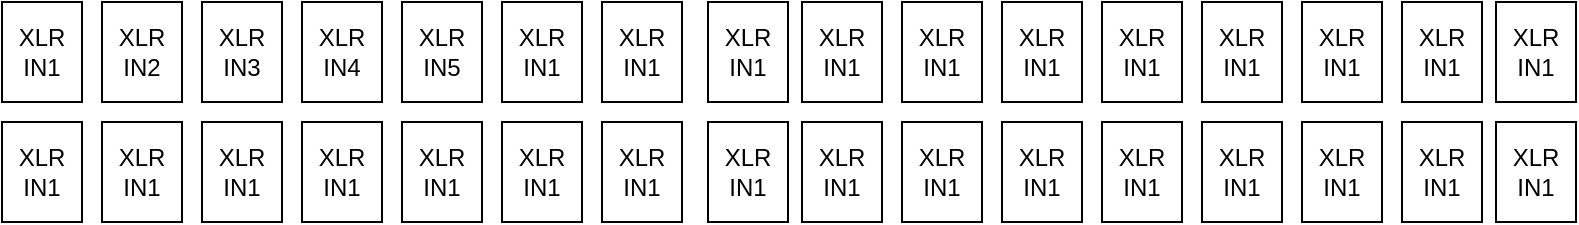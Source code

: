 <mxfile version="21.6.8" type="github">
  <diagram name="Pagina-1" id="InURAMPZYblSBHTQdXdy">
    <mxGraphModel dx="1423" dy="783" grid="1" gridSize="10" guides="1" tooltips="1" connect="1" arrows="1" fold="1" page="1" pageScale="1" pageWidth="827" pageHeight="1169" math="0" shadow="0">
      <root>
        <mxCell id="0" />
        <mxCell id="1" parent="0" />
        <mxCell id="Id2yi0CTfCnAcxIZ-awq-1" value="XLR IN1" style="rounded=0;whiteSpace=wrap;html=1;" vertex="1" parent="1">
          <mxGeometry x="20" y="90" width="40" height="50" as="geometry" />
        </mxCell>
        <mxCell id="Id2yi0CTfCnAcxIZ-awq-2" value="XLR IN2" style="rounded=0;whiteSpace=wrap;html=1;" vertex="1" parent="1">
          <mxGeometry x="70" y="90" width="40" height="50" as="geometry" />
        </mxCell>
        <mxCell id="Id2yi0CTfCnAcxIZ-awq-3" value="XLR IN3" style="rounded=0;whiteSpace=wrap;html=1;" vertex="1" parent="1">
          <mxGeometry x="120" y="90" width="40" height="50" as="geometry" />
        </mxCell>
        <mxCell id="Id2yi0CTfCnAcxIZ-awq-4" value="XLR IN4" style="rounded=0;whiteSpace=wrap;html=1;" vertex="1" parent="1">
          <mxGeometry x="170" y="90" width="40" height="50" as="geometry" />
        </mxCell>
        <mxCell id="Id2yi0CTfCnAcxIZ-awq-5" value="XLR IN5" style="rounded=0;whiteSpace=wrap;html=1;" vertex="1" parent="1">
          <mxGeometry x="220" y="90" width="40" height="50" as="geometry" />
        </mxCell>
        <mxCell id="Id2yi0CTfCnAcxIZ-awq-6" value="XLR IN1" style="rounded=0;whiteSpace=wrap;html=1;" vertex="1" parent="1">
          <mxGeometry x="270" y="90" width="40" height="50" as="geometry" />
        </mxCell>
        <mxCell id="Id2yi0CTfCnAcxIZ-awq-7" value="XLR IN1" style="rounded=0;whiteSpace=wrap;html=1;" vertex="1" parent="1">
          <mxGeometry x="320" y="90" width="40" height="50" as="geometry" />
        </mxCell>
        <mxCell id="Id2yi0CTfCnAcxIZ-awq-8" value="XLR IN1" style="rounded=0;whiteSpace=wrap;html=1;" vertex="1" parent="1">
          <mxGeometry x="373" y="90" width="40" height="50" as="geometry" />
        </mxCell>
        <mxCell id="Id2yi0CTfCnAcxIZ-awq-9" value="XLR IN1" style="rounded=0;whiteSpace=wrap;html=1;" vertex="1" parent="1">
          <mxGeometry x="420" y="90" width="40" height="50" as="geometry" />
        </mxCell>
        <mxCell id="Id2yi0CTfCnAcxIZ-awq-10" value="XLR IN1" style="rounded=0;whiteSpace=wrap;html=1;" vertex="1" parent="1">
          <mxGeometry x="520" y="90" width="40" height="50" as="geometry" />
        </mxCell>
        <mxCell id="Id2yi0CTfCnAcxIZ-awq-11" value="XLR IN1" style="rounded=0;whiteSpace=wrap;html=1;" vertex="1" parent="1">
          <mxGeometry x="470" y="90" width="40" height="50" as="geometry" />
        </mxCell>
        <mxCell id="Id2yi0CTfCnAcxIZ-awq-12" value="XLR IN1" style="rounded=0;whiteSpace=wrap;html=1;" vertex="1" parent="1">
          <mxGeometry x="570" y="90" width="40" height="50" as="geometry" />
        </mxCell>
        <mxCell id="Id2yi0CTfCnAcxIZ-awq-13" value="XLR IN1" style="rounded=0;whiteSpace=wrap;html=1;" vertex="1" parent="1">
          <mxGeometry x="620" y="90" width="40" height="50" as="geometry" />
        </mxCell>
        <mxCell id="Id2yi0CTfCnAcxIZ-awq-14" value="XLR IN1" style="rounded=0;whiteSpace=wrap;html=1;" vertex="1" parent="1">
          <mxGeometry x="670" y="90" width="40" height="50" as="geometry" />
        </mxCell>
        <mxCell id="Id2yi0CTfCnAcxIZ-awq-15" value="XLR IN1" style="rounded=0;whiteSpace=wrap;html=1;" vertex="1" parent="1">
          <mxGeometry x="720" y="90" width="40" height="50" as="geometry" />
        </mxCell>
        <mxCell id="Id2yi0CTfCnAcxIZ-awq-16" value="XLR IN1" style="rounded=0;whiteSpace=wrap;html=1;" vertex="1" parent="1">
          <mxGeometry x="767" y="90" width="40" height="50" as="geometry" />
        </mxCell>
        <mxCell id="Id2yi0CTfCnAcxIZ-awq-25" value="XLR IN1" style="rounded=0;whiteSpace=wrap;html=1;" vertex="1" parent="1">
          <mxGeometry x="20" y="150" width="40" height="50" as="geometry" />
        </mxCell>
        <mxCell id="Id2yi0CTfCnAcxIZ-awq-26" value="XLR IN1" style="rounded=0;whiteSpace=wrap;html=1;" vertex="1" parent="1">
          <mxGeometry x="70" y="150" width="40" height="50" as="geometry" />
        </mxCell>
        <mxCell id="Id2yi0CTfCnAcxIZ-awq-27" value="XLR IN1" style="rounded=0;whiteSpace=wrap;html=1;" vertex="1" parent="1">
          <mxGeometry x="120" y="150" width="40" height="50" as="geometry" />
        </mxCell>
        <mxCell id="Id2yi0CTfCnAcxIZ-awq-28" value="XLR IN1" style="rounded=0;whiteSpace=wrap;html=1;" vertex="1" parent="1">
          <mxGeometry x="170" y="150" width="40" height="50" as="geometry" />
        </mxCell>
        <mxCell id="Id2yi0CTfCnAcxIZ-awq-29" value="XLR IN1" style="rounded=0;whiteSpace=wrap;html=1;" vertex="1" parent="1">
          <mxGeometry x="220" y="150" width="40" height="50" as="geometry" />
        </mxCell>
        <mxCell id="Id2yi0CTfCnAcxIZ-awq-30" value="XLR IN1" style="rounded=0;whiteSpace=wrap;html=1;" vertex="1" parent="1">
          <mxGeometry x="270" y="150" width="40" height="50" as="geometry" />
        </mxCell>
        <mxCell id="Id2yi0CTfCnAcxIZ-awq-31" value="XLR IN1" style="rounded=0;whiteSpace=wrap;html=1;" vertex="1" parent="1">
          <mxGeometry x="320" y="150" width="40" height="50" as="geometry" />
        </mxCell>
        <mxCell id="Id2yi0CTfCnAcxIZ-awq-32" value="XLR IN1" style="rounded=0;whiteSpace=wrap;html=1;" vertex="1" parent="1">
          <mxGeometry x="373" y="150" width="40" height="50" as="geometry" />
        </mxCell>
        <mxCell id="Id2yi0CTfCnAcxIZ-awq-33" value="XLR IN1" style="rounded=0;whiteSpace=wrap;html=1;" vertex="1" parent="1">
          <mxGeometry x="420" y="150" width="40" height="50" as="geometry" />
        </mxCell>
        <mxCell id="Id2yi0CTfCnAcxIZ-awq-34" value="XLR IN1" style="rounded=0;whiteSpace=wrap;html=1;" vertex="1" parent="1">
          <mxGeometry x="520" y="150" width="40" height="50" as="geometry" />
        </mxCell>
        <mxCell id="Id2yi0CTfCnAcxIZ-awq-35" value="XLR IN1" style="rounded=0;whiteSpace=wrap;html=1;" vertex="1" parent="1">
          <mxGeometry x="470" y="150" width="40" height="50" as="geometry" />
        </mxCell>
        <mxCell id="Id2yi0CTfCnAcxIZ-awq-36" value="XLR IN1" style="rounded=0;whiteSpace=wrap;html=1;" vertex="1" parent="1">
          <mxGeometry x="570" y="150" width="40" height="50" as="geometry" />
        </mxCell>
        <mxCell id="Id2yi0CTfCnAcxIZ-awq-37" value="XLR IN1" style="rounded=0;whiteSpace=wrap;html=1;" vertex="1" parent="1">
          <mxGeometry x="620" y="150" width="40" height="50" as="geometry" />
        </mxCell>
        <mxCell id="Id2yi0CTfCnAcxIZ-awq-38" value="XLR IN1" style="rounded=0;whiteSpace=wrap;html=1;" vertex="1" parent="1">
          <mxGeometry x="670" y="150" width="40" height="50" as="geometry" />
        </mxCell>
        <mxCell id="Id2yi0CTfCnAcxIZ-awq-39" value="XLR IN1" style="rounded=0;whiteSpace=wrap;html=1;" vertex="1" parent="1">
          <mxGeometry x="720" y="150" width="40" height="50" as="geometry" />
        </mxCell>
        <mxCell id="Id2yi0CTfCnAcxIZ-awq-40" value="XLR IN1" style="rounded=0;whiteSpace=wrap;html=1;" vertex="1" parent="1">
          <mxGeometry x="767" y="150" width="40" height="50" as="geometry" />
        </mxCell>
      </root>
    </mxGraphModel>
  </diagram>
</mxfile>
